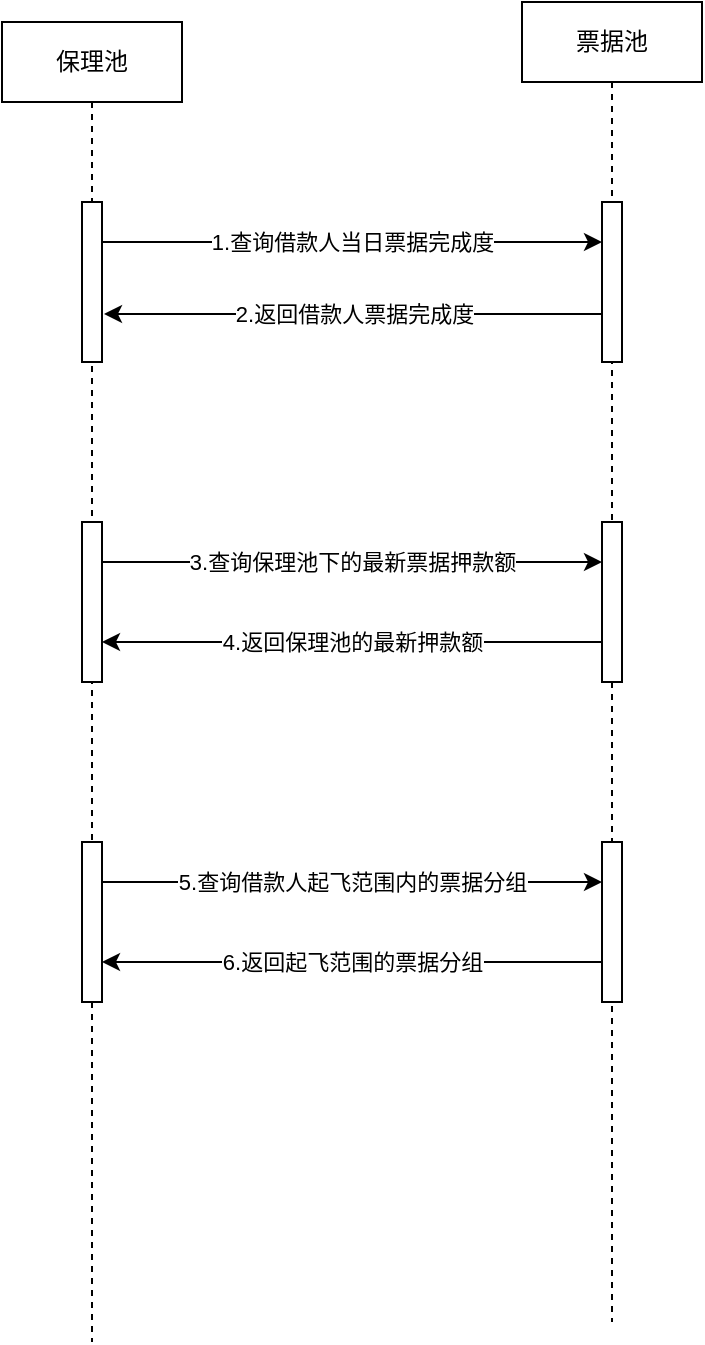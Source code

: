 <mxfile version="12.2.3" type="github" pages="1">
  <diagram id="tGaRmg_FqBVmIVdAfSxw" name="第 1 页">
    <mxGraphModel dx="932" dy="541" grid="1" gridSize="10" guides="1" tooltips="1" connect="1" arrows="1" fold="1" page="1" pageScale="1" pageWidth="827" pageHeight="1169" math="0" shadow="0">
      <root>
        <mxCell id="0"/>
        <mxCell id="1" parent="0"/>
        <mxCell id="-iLioCeoj1MhZy8JHEkB-1" value="保理池" style="shape=umlLifeline;perimeter=lifelinePerimeter;whiteSpace=wrap;html=1;container=1;collapsible=0;recursiveResize=0;outlineConnect=0;" vertex="1" parent="1">
          <mxGeometry x="270" y="100" width="90" height="660" as="geometry"/>
        </mxCell>
        <mxCell id="-iLioCeoj1MhZy8JHEkB-6" value="" style="html=1;points=[];perimeter=orthogonalPerimeter;" vertex="1" parent="-iLioCeoj1MhZy8JHEkB-1">
          <mxGeometry x="40" y="90" width="10" height="80" as="geometry"/>
        </mxCell>
        <mxCell id="-iLioCeoj1MhZy8JHEkB-14" value="" style="html=1;points=[];perimeter=orthogonalPerimeter;" vertex="1" parent="-iLioCeoj1MhZy8JHEkB-1">
          <mxGeometry x="40" y="250" width="10" height="80" as="geometry"/>
        </mxCell>
        <mxCell id="-iLioCeoj1MhZy8JHEkB-18" value="" style="html=1;points=[];perimeter=orthogonalPerimeter;" vertex="1" parent="-iLioCeoj1MhZy8JHEkB-1">
          <mxGeometry x="40" y="410" width="10" height="80" as="geometry"/>
        </mxCell>
        <mxCell id="-iLioCeoj1MhZy8JHEkB-2" value="票据池" style="shape=umlLifeline;perimeter=lifelinePerimeter;whiteSpace=wrap;html=1;container=1;collapsible=0;recursiveResize=0;outlineConnect=0;" vertex="1" parent="1">
          <mxGeometry x="530" y="90" width="90" height="660" as="geometry"/>
        </mxCell>
        <mxCell id="-iLioCeoj1MhZy8JHEkB-8" value="" style="html=1;points=[];perimeter=orthogonalPerimeter;" vertex="1" parent="-iLioCeoj1MhZy8JHEkB-2">
          <mxGeometry x="40" y="100" width="10" height="80" as="geometry"/>
        </mxCell>
        <mxCell id="-iLioCeoj1MhZy8JHEkB-15" value="" style="html=1;points=[];perimeter=orthogonalPerimeter;" vertex="1" parent="-iLioCeoj1MhZy8JHEkB-2">
          <mxGeometry x="40" y="260" width="10" height="80" as="geometry"/>
        </mxCell>
        <mxCell id="-iLioCeoj1MhZy8JHEkB-19" value="" style="html=1;points=[];perimeter=orthogonalPerimeter;" vertex="1" parent="-iLioCeoj1MhZy8JHEkB-2">
          <mxGeometry x="40" y="420" width="10" height="80" as="geometry"/>
        </mxCell>
        <mxCell id="-iLioCeoj1MhZy8JHEkB-9" value="1.查询借款人当日票据完成度" style="edgeStyle=orthogonalEdgeStyle;rounded=0;orthogonalLoop=1;jettySize=auto;html=1;" edge="1" parent="1" source="-iLioCeoj1MhZy8JHEkB-6" target="-iLioCeoj1MhZy8JHEkB-8">
          <mxGeometry relative="1" as="geometry">
            <Array as="points">
              <mxPoint x="350" y="210"/>
              <mxPoint x="350" y="210"/>
            </Array>
          </mxGeometry>
        </mxCell>
        <mxCell id="-iLioCeoj1MhZy8JHEkB-12" value="2.返回借款人票据完成度" style="edgeStyle=orthogonalEdgeStyle;rounded=0;orthogonalLoop=1;jettySize=auto;html=1;entryX=1.1;entryY=0.7;entryDx=0;entryDy=0;entryPerimeter=0;" edge="1" parent="1" source="-iLioCeoj1MhZy8JHEkB-8" target="-iLioCeoj1MhZy8JHEkB-6">
          <mxGeometry relative="1" as="geometry">
            <Array as="points">
              <mxPoint x="440" y="246"/>
              <mxPoint x="440" y="246"/>
            </Array>
          </mxGeometry>
        </mxCell>
        <mxCell id="-iLioCeoj1MhZy8JHEkB-16" value="3.查询保理池下的最新票据押款额" style="edgeStyle=orthogonalEdgeStyle;rounded=0;orthogonalLoop=1;jettySize=auto;html=1;" edge="1" parent="1" source="-iLioCeoj1MhZy8JHEkB-14" target="-iLioCeoj1MhZy8JHEkB-15">
          <mxGeometry relative="1" as="geometry">
            <Array as="points">
              <mxPoint x="440" y="370"/>
              <mxPoint x="440" y="370"/>
            </Array>
          </mxGeometry>
        </mxCell>
        <mxCell id="-iLioCeoj1MhZy8JHEkB-17" value="4.返回保理池的最新押款额" style="edgeStyle=orthogonalEdgeStyle;rounded=0;orthogonalLoop=1;jettySize=auto;html=1;" edge="1" parent="1" source="-iLioCeoj1MhZy8JHEkB-15">
          <mxGeometry relative="1" as="geometry">
            <mxPoint x="320" y="410" as="targetPoint"/>
            <Array as="points">
              <mxPoint x="320" y="410"/>
            </Array>
          </mxGeometry>
        </mxCell>
        <mxCell id="-iLioCeoj1MhZy8JHEkB-22" value="5.查询借款人起飞范围内的票据分组" style="edgeStyle=orthogonalEdgeStyle;rounded=0;orthogonalLoop=1;jettySize=auto;html=1;" edge="1" parent="1" source="-iLioCeoj1MhZy8JHEkB-18" target="-iLioCeoj1MhZy8JHEkB-19">
          <mxGeometry relative="1" as="geometry">
            <Array as="points">
              <mxPoint x="460" y="530"/>
              <mxPoint x="460" y="530"/>
            </Array>
          </mxGeometry>
        </mxCell>
        <mxCell id="-iLioCeoj1MhZy8JHEkB-23" value="6.返回起飞范围的票据分组" style="edgeStyle=orthogonalEdgeStyle;rounded=0;orthogonalLoop=1;jettySize=auto;html=1;" edge="1" parent="1" source="-iLioCeoj1MhZy8JHEkB-19" target="-iLioCeoj1MhZy8JHEkB-18">
          <mxGeometry relative="1" as="geometry">
            <Array as="points">
              <mxPoint x="460" y="570"/>
              <mxPoint x="460" y="570"/>
            </Array>
          </mxGeometry>
        </mxCell>
      </root>
    </mxGraphModel>
  </diagram>
</mxfile>
